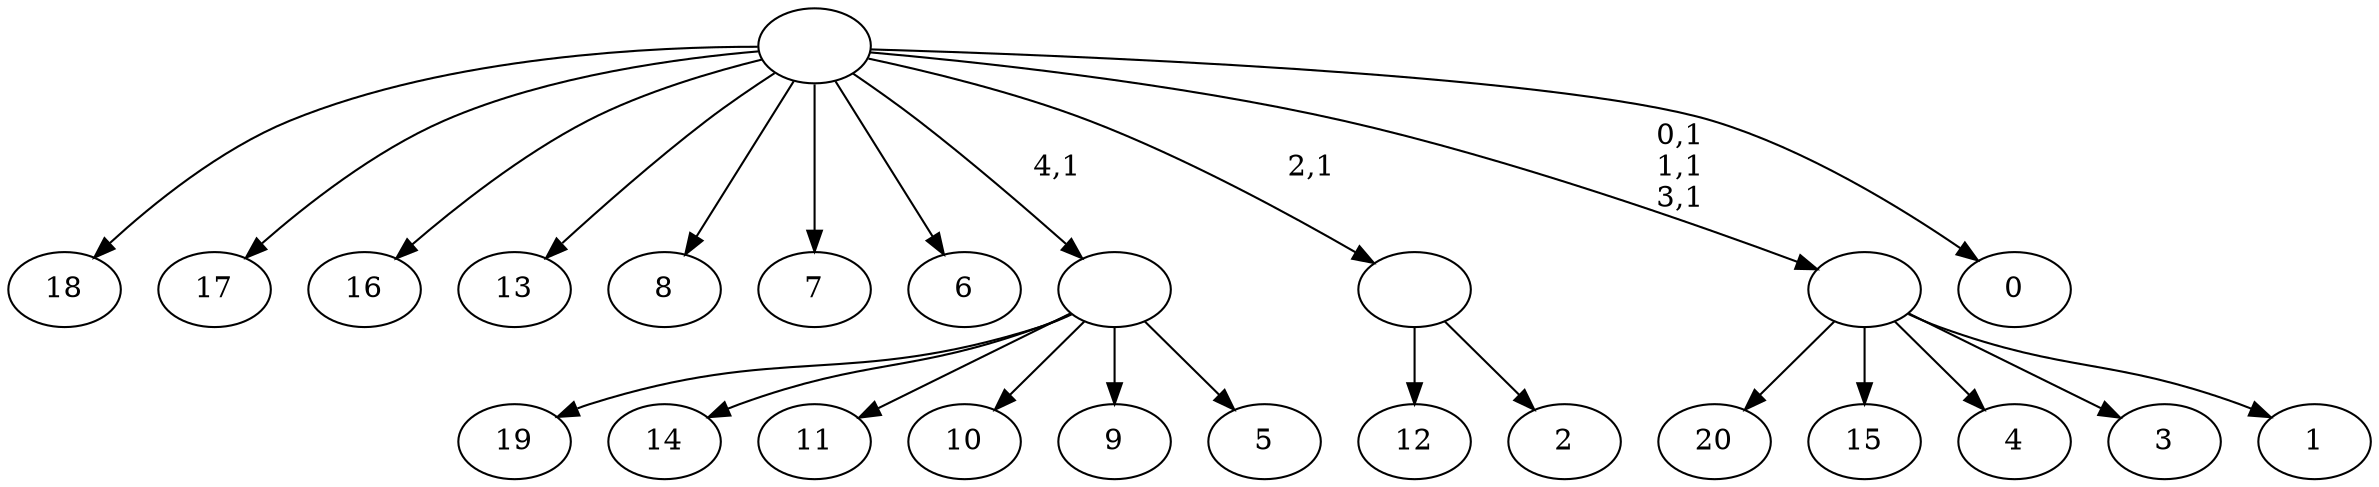 digraph T {
	26 [label="20"]
	25 [label="19"]
	24 [label="18"]
	23 [label="17"]
	22 [label="16"]
	21 [label="15"]
	20 [label="14"]
	19 [label="13"]
	18 [label="12"]
	17 [label="11"]
	16 [label="10"]
	15 [label="9"]
	14 [label="8"]
	13 [label="7"]
	12 [label="6"]
	11 [label="5"]
	10 [label=""]
	9 [label="4"]
	8 [label="3"]
	7 [label="2"]
	6 [label=""]
	5 [label="1"]
	4 [label=""]
	1 [label="0"]
	0 [label=""]
	10 -> 25 [label=""]
	10 -> 20 [label=""]
	10 -> 17 [label=""]
	10 -> 16 [label=""]
	10 -> 15 [label=""]
	10 -> 11 [label=""]
	6 -> 18 [label=""]
	6 -> 7 [label=""]
	4 -> 26 [label=""]
	4 -> 21 [label=""]
	4 -> 9 [label=""]
	4 -> 8 [label=""]
	4 -> 5 [label=""]
	0 -> 4 [label="0,1\n1,1\n3,1"]
	0 -> 24 [label=""]
	0 -> 23 [label=""]
	0 -> 22 [label=""]
	0 -> 19 [label=""]
	0 -> 14 [label=""]
	0 -> 13 [label=""]
	0 -> 12 [label=""]
	0 -> 10 [label="4,1"]
	0 -> 6 [label="2,1"]
	0 -> 1 [label=""]
}

